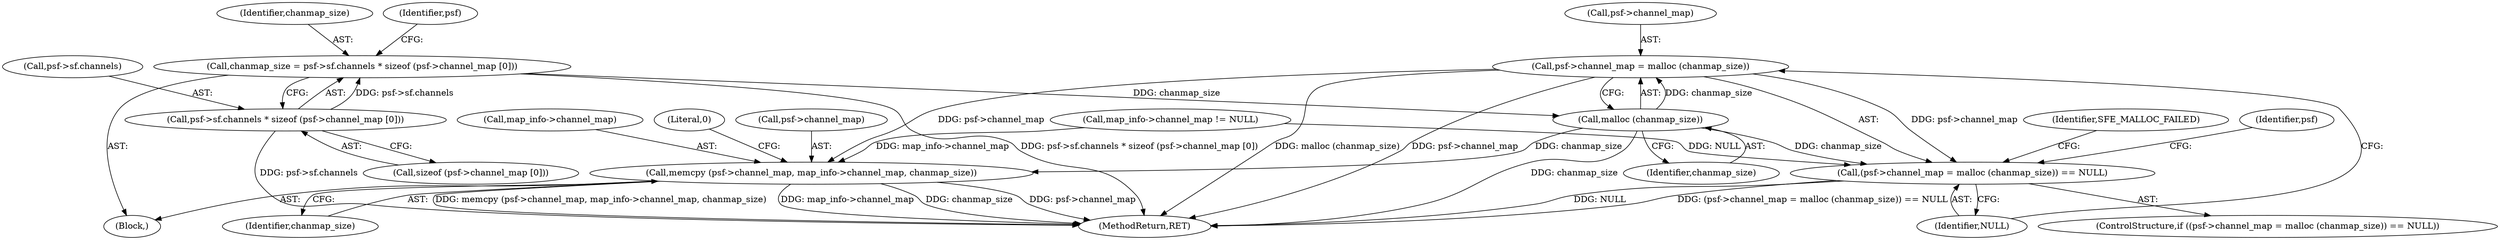 digraph "1_libsndfile_f833c53cb596e9e1792949f762e0b33661822748@API" {
"1000180" [label="(Call,psf->channel_map = malloc (chanmap_size))"];
"1000184" [label="(Call,malloc (chanmap_size))"];
"1000160" [label="(Call,chanmap_size = psf->sf.channels * sizeof (psf->channel_map [0]))"];
"1000162" [label="(Call,psf->sf.channels * sizeof (psf->channel_map [0]))"];
"1000179" [label="(Call,(psf->channel_map = malloc (chanmap_size)) == NULL)"];
"1000189" [label="(Call,memcpy (psf->channel_map, map_info->channel_map, chanmap_size))"];
"1000160" [label="(Call,chanmap_size = psf->sf.channels * sizeof (psf->channel_map [0]))"];
"1000193" [label="(Call,map_info->channel_map)"];
"1000153" [label="(Call,map_info->channel_map != NULL)"];
"1000185" [label="(Identifier,chanmap_size)"];
"1000179" [label="(Call,(psf->channel_map = malloc (chanmap_size)) == NULL)"];
"1000158" [label="(Block,)"];
"1000178" [label="(ControlStructure,if ((psf->channel_map = malloc (chanmap_size)) == NULL))"];
"1000180" [label="(Call,psf->channel_map = malloc (chanmap_size))"];
"1000168" [label="(Call,sizeof (psf->channel_map [0]))"];
"1000162" [label="(Call,psf->sf.channels * sizeof (psf->channel_map [0]))"];
"1000196" [label="(Identifier,chanmap_size)"];
"1000198" [label="(Literal,0)"];
"1000176" [label="(Identifier,psf)"];
"1000161" [label="(Identifier,chanmap_size)"];
"1000199" [label="(MethodReturn,RET)"];
"1000188" [label="(Identifier,SFE_MALLOC_FAILED)"];
"1000181" [label="(Call,psf->channel_map)"];
"1000184" [label="(Call,malloc (chanmap_size))"];
"1000163" [label="(Call,psf->sf.channels)"];
"1000189" [label="(Call,memcpy (psf->channel_map, map_info->channel_map, chanmap_size))"];
"1000191" [label="(Identifier,psf)"];
"1000186" [label="(Identifier,NULL)"];
"1000190" [label="(Call,psf->channel_map)"];
"1000180" -> "1000179"  [label="AST: "];
"1000180" -> "1000184"  [label="CFG: "];
"1000181" -> "1000180"  [label="AST: "];
"1000184" -> "1000180"  [label="AST: "];
"1000186" -> "1000180"  [label="CFG: "];
"1000180" -> "1000199"  [label="DDG: malloc (chanmap_size)"];
"1000180" -> "1000199"  [label="DDG: psf->channel_map"];
"1000180" -> "1000179"  [label="DDG: psf->channel_map"];
"1000184" -> "1000180"  [label="DDG: chanmap_size"];
"1000180" -> "1000189"  [label="DDG: psf->channel_map"];
"1000184" -> "1000185"  [label="CFG: "];
"1000185" -> "1000184"  [label="AST: "];
"1000184" -> "1000199"  [label="DDG: chanmap_size"];
"1000184" -> "1000179"  [label="DDG: chanmap_size"];
"1000160" -> "1000184"  [label="DDG: chanmap_size"];
"1000184" -> "1000189"  [label="DDG: chanmap_size"];
"1000160" -> "1000158"  [label="AST: "];
"1000160" -> "1000162"  [label="CFG: "];
"1000161" -> "1000160"  [label="AST: "];
"1000162" -> "1000160"  [label="AST: "];
"1000176" -> "1000160"  [label="CFG: "];
"1000160" -> "1000199"  [label="DDG: psf->sf.channels * sizeof (psf->channel_map [0])"];
"1000162" -> "1000160"  [label="DDG: psf->sf.channels"];
"1000162" -> "1000168"  [label="CFG: "];
"1000163" -> "1000162"  [label="AST: "];
"1000168" -> "1000162"  [label="AST: "];
"1000162" -> "1000199"  [label="DDG: psf->sf.channels"];
"1000179" -> "1000178"  [label="AST: "];
"1000179" -> "1000186"  [label="CFG: "];
"1000186" -> "1000179"  [label="AST: "];
"1000188" -> "1000179"  [label="CFG: "];
"1000191" -> "1000179"  [label="CFG: "];
"1000179" -> "1000199"  [label="DDG: (psf->channel_map = malloc (chanmap_size)) == NULL"];
"1000179" -> "1000199"  [label="DDG: NULL"];
"1000153" -> "1000179"  [label="DDG: NULL"];
"1000189" -> "1000158"  [label="AST: "];
"1000189" -> "1000196"  [label="CFG: "];
"1000190" -> "1000189"  [label="AST: "];
"1000193" -> "1000189"  [label="AST: "];
"1000196" -> "1000189"  [label="AST: "];
"1000198" -> "1000189"  [label="CFG: "];
"1000189" -> "1000199"  [label="DDG: psf->channel_map"];
"1000189" -> "1000199"  [label="DDG: memcpy (psf->channel_map, map_info->channel_map, chanmap_size)"];
"1000189" -> "1000199"  [label="DDG: map_info->channel_map"];
"1000189" -> "1000199"  [label="DDG: chanmap_size"];
"1000153" -> "1000189"  [label="DDG: map_info->channel_map"];
}
